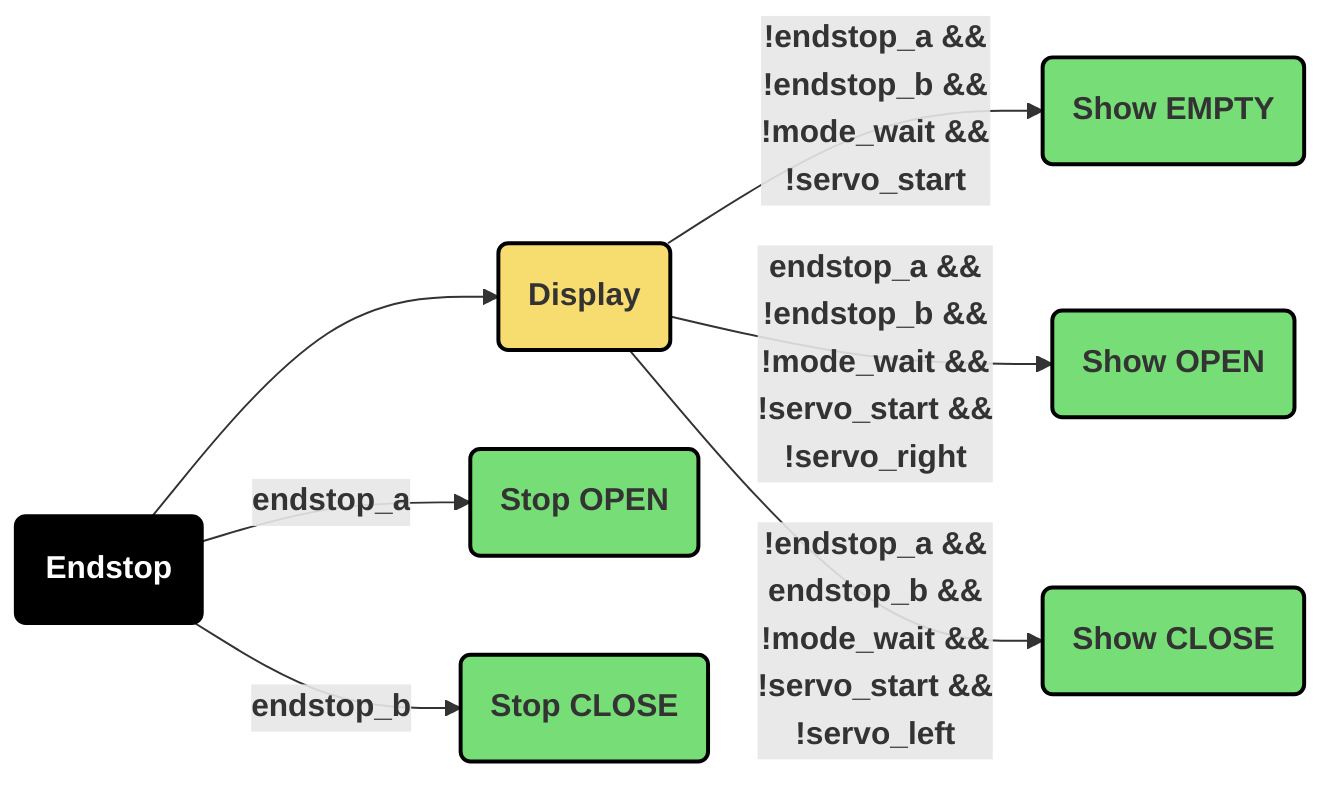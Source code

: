 graph LR

    %% 
    %% Name: s_endstop.mmd
    %% Description: 
    %% 
    %% Created Date: February 2024
    %% Author:
    %% 		Lukáš Laštůvka
    %% 		https://github.com/LastuvkaLukas
    %% 
    %% License: Apache License 2.0 (https://www.apache.org/licenses/LICENSE-2.0)
    %% Copyright (c) 2024 Lukáš Laštůvka
    %% 

    %% Styles
    classDef mainNode fill:#000,color:#fff,stroke:#000000,stroke-width:2px;
    classDef greenNode fill:#77DD77,stroke:#000000,stroke-width:2px;
    classDef yellowNode fill:#F7DC6F,stroke:#000000,stroke-width:2px;
    classDef redNode fill:#FF5733,stroke:#000000,stroke-width:2px;

    %% Nodes
    Main(<b>Endstop)
    A(<b>Display)
        A1(<b>Show EMPTY)
        A2(<b>Show OPEN)
        A3(<b>Show CLOSE)
    B(<b>Stop OPEN)
    C(<b>Stop CLOSE)

    %% Set styles
    class Main mainNode
    class A1,A2,A3,B,C greenNode;
    class A yellowNode;

    %% Diagram
    Main --> A
        A -->|<b>!endstop_a &&\n !endstop_b &&\n !mode_wait &&\n !servo_start| A1
        A -->|<b>endstop_a &&\n !endstop_b &&\n !mode_wait &&\n !servo_start &&\n !servo_right| A2
        A -->|<b>!endstop_a &&\n endstop_b &&\n !mode_wait &&\n !servo_start &&\n !servo_left| A3
    Main -->|<b>endstop_a| B
    Main -->|<b>endstop_b| C